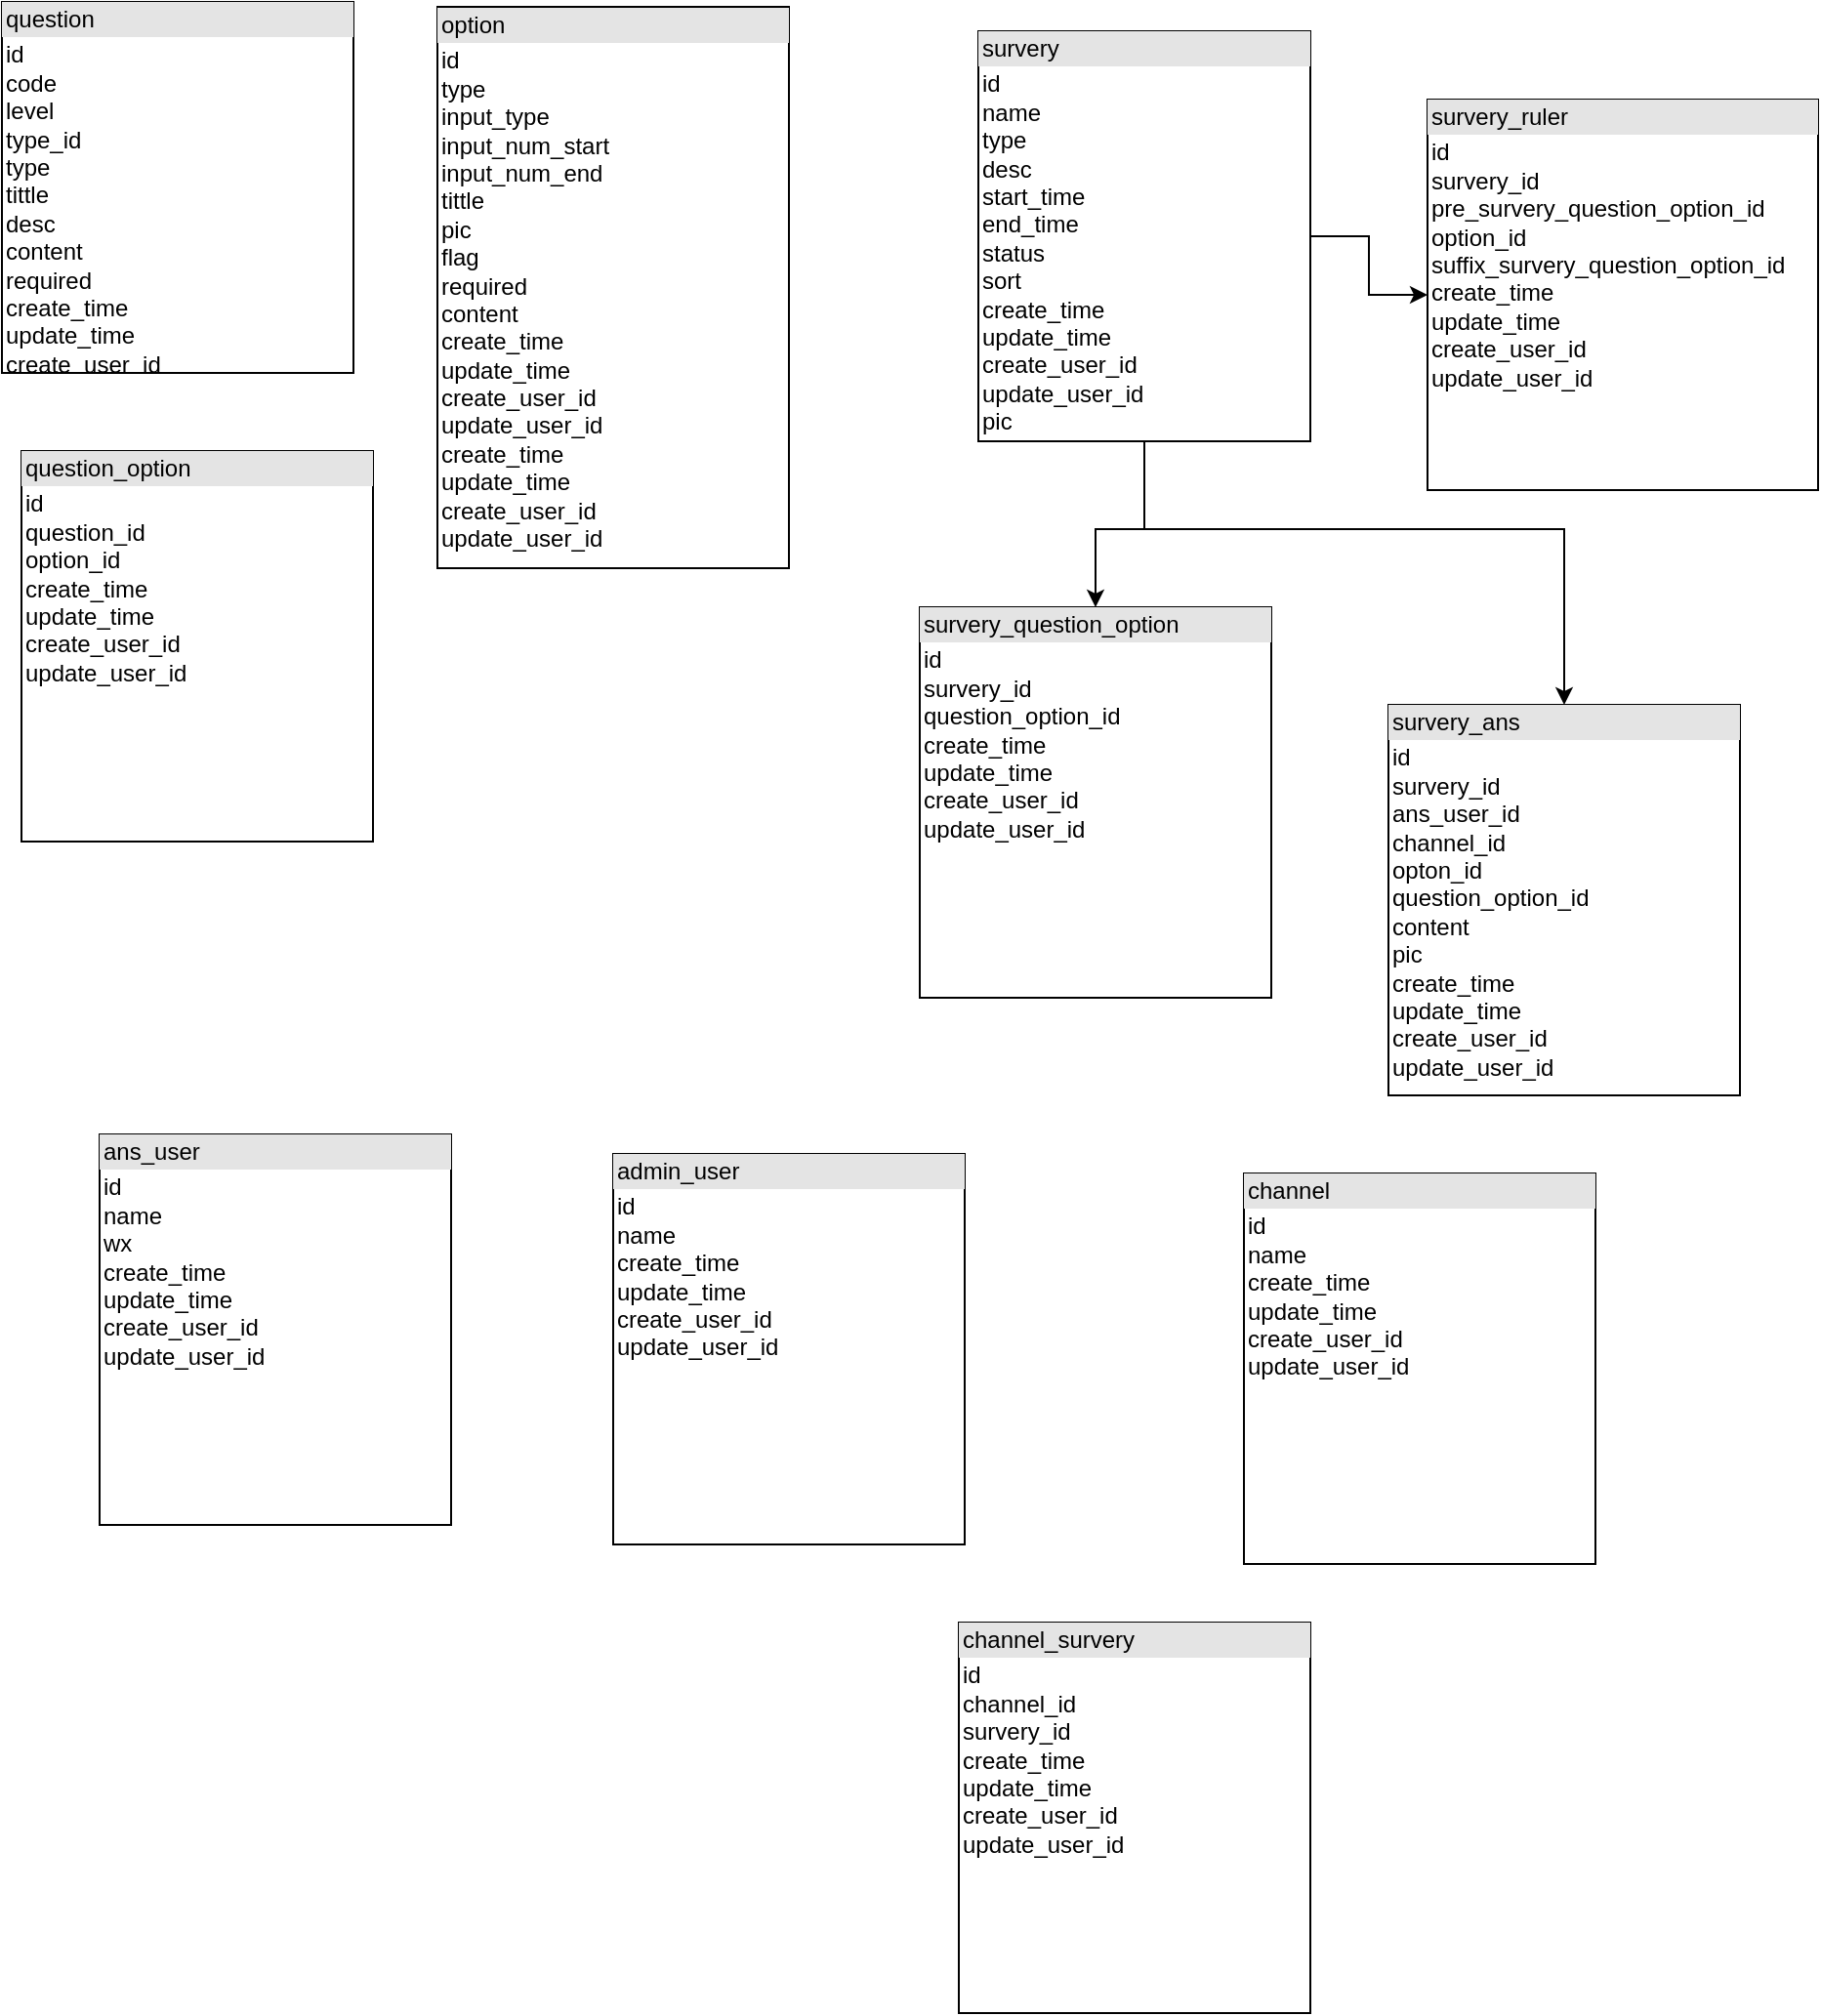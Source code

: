 <mxfile version="15.9.1" type="github">
  <diagram name="Page-1" id="efa7a0a1-bf9b-a30e-e6df-94a7791c09e9">
    <mxGraphModel dx="740" dy="516" grid="1" gridSize="10" guides="1" tooltips="1" connect="1" arrows="1" fold="1" page="1" pageScale="1" pageWidth="826" pageHeight="1169" background="none" math="0" shadow="0">
      <root>
        <mxCell id="0" />
        <mxCell id="1" parent="0" />
        <mxCell id="LbIQLFSFOZcf8yYngf2S-128" value="&lt;div style=&quot;box-sizing: border-box ; width: 100% ; background: #e4e4e4 ; padding: 2px&quot;&gt;question&lt;/div&gt;&lt;table style=&quot;width: 100% ; font-size: 1em&quot; cellpadding=&quot;2&quot; cellspacing=&quot;0&quot;&gt;&lt;tbody&gt;&lt;tr&gt;&lt;td&gt;id&lt;br&gt;code&lt;br&gt;level&lt;br&gt;type_id&lt;br&gt;type&lt;br&gt;tittle&lt;br&gt;desc&lt;br&gt;content&lt;br&gt;required&lt;br&gt;create_time&lt;br&gt;update_time&lt;br&gt;create_user_id&lt;br&gt;update_user_id&lt;br&gt;&lt;table cellpadding=&quot;2&quot; cellspacing=&quot;0&quot; style=&quot;font-size: 1em ; width: 180px&quot;&gt;&lt;tbody&gt;&lt;tr&gt;&lt;td&gt;&lt;br&gt;&lt;/td&gt;&lt;td&gt;&lt;br&gt;&lt;/td&gt;&lt;td&gt;&lt;br&gt;&lt;/td&gt;&lt;/tr&gt;&lt;/tbody&gt;&lt;/table&gt;&lt;/td&gt;&lt;td&gt;&lt;br&gt;&lt;/td&gt;&lt;/tr&gt;&lt;tr&gt;&lt;td&gt;&lt;br&gt;&lt;/td&gt;&lt;td&gt;&lt;br&gt;&lt;/td&gt;&lt;/tr&gt;&lt;/tbody&gt;&lt;/table&gt;" style="verticalAlign=top;align=left;overflow=fill;html=1;" parent="1" vertex="1">
          <mxGeometry x="10" y="20" width="180" height="190" as="geometry" />
        </mxCell>
        <mxCell id="LbIQLFSFOZcf8yYngf2S-129" value="&lt;div style=&quot;box-sizing: border-box ; width: 100% ; background: #e4e4e4 ; padding: 2px&quot;&gt;option&lt;/div&gt;&lt;table style=&quot;width: 100% ; font-size: 1em&quot; cellpadding=&quot;2&quot; cellspacing=&quot;0&quot;&gt;&lt;tbody&gt;&lt;tr&gt;&lt;td&gt;id&lt;br&gt;type&lt;br&gt;input_type&lt;br&gt;input_num_start&lt;br&gt;input_num_end&lt;br&gt;tittle&lt;br&gt;pic&lt;br&gt;flag&lt;br&gt;required&lt;br&gt;content&lt;br&gt;create_time&lt;br&gt;update_time&lt;br&gt;create_user_id&lt;br&gt;update_user_id&lt;br&gt;create_time&lt;br&gt;update_time&lt;br&gt;create_user_id&lt;br&gt;update_user_id&lt;br&gt;&lt;br&gt;&lt;br&gt;&lt;/td&gt;&lt;td&gt;&lt;br&gt;&lt;/td&gt;&lt;/tr&gt;&lt;tr&gt;&lt;td&gt;&lt;br&gt;&lt;/td&gt;&lt;td&gt;&lt;br&gt;&lt;/td&gt;&lt;/tr&gt;&lt;/tbody&gt;&lt;/table&gt;" style="verticalAlign=top;align=left;overflow=fill;html=1;" parent="1" vertex="1">
          <mxGeometry x="233" y="22.5" width="180" height="287.5" as="geometry" />
        </mxCell>
        <mxCell id="LbIQLFSFOZcf8yYngf2S-146" style="edgeStyle=orthogonalEdgeStyle;rounded=0;orthogonalLoop=1;jettySize=auto;html=1;" parent="1" source="LbIQLFSFOZcf8yYngf2S-131" target="LbIQLFSFOZcf8yYngf2S-132" edge="1">
          <mxGeometry relative="1" as="geometry">
            <Array as="points">
              <mxPoint x="595" y="290" />
              <mxPoint x="570" y="290" />
            </Array>
          </mxGeometry>
        </mxCell>
        <mxCell id="LbIQLFSFOZcf8yYngf2S-147" style="edgeStyle=orthogonalEdgeStyle;rounded=0;orthogonalLoop=1;jettySize=auto;html=1;" parent="1" source="LbIQLFSFOZcf8yYngf2S-131" target="LbIQLFSFOZcf8yYngf2S-134" edge="1">
          <mxGeometry relative="1" as="geometry" />
        </mxCell>
        <mxCell id="LbIQLFSFOZcf8yYngf2S-148" style="edgeStyle=orthogonalEdgeStyle;rounded=0;orthogonalLoop=1;jettySize=auto;html=1;exitX=0.5;exitY=1;exitDx=0;exitDy=0;" parent="1" source="LbIQLFSFOZcf8yYngf2S-131" target="LbIQLFSFOZcf8yYngf2S-137" edge="1">
          <mxGeometry relative="1" as="geometry">
            <Array as="points">
              <mxPoint x="595" y="290" />
              <mxPoint x="810" y="290" />
            </Array>
          </mxGeometry>
        </mxCell>
        <mxCell id="LbIQLFSFOZcf8yYngf2S-131" value="&lt;div style=&quot;box-sizing: border-box ; width: 100% ; background: #e4e4e4 ; padding: 2px&quot;&gt;survery&lt;/div&gt;&lt;table style=&quot;width: 100% ; font-size: 1em&quot; cellpadding=&quot;2&quot; cellspacing=&quot;0&quot;&gt;&lt;tbody&gt;&lt;tr&gt;&lt;td&gt;id&lt;span&gt; &lt;/span&gt;&lt;br&gt;name&lt;br&gt;type&lt;br&gt;desc&lt;br&gt;start_time&lt;br&gt;end_time&lt;br&gt;status&lt;br&gt;sort&lt;br&gt;create_time&lt;br&gt;update_time&lt;br&gt;create_user_id&lt;br&gt;update_user_id&lt;br&gt;pic&lt;span&gt;&lt;/span&gt;&lt;/td&gt;&lt;td&gt;&lt;br&gt;&lt;/td&gt;&lt;/tr&gt;&lt;tr&gt;&lt;td&gt;&lt;br&gt;&lt;/td&gt;&lt;td&gt;&lt;br&gt;&lt;/td&gt;&lt;/tr&gt;&lt;/tbody&gt;&lt;/table&gt;" style="verticalAlign=top;align=left;overflow=fill;html=1;" parent="1" vertex="1">
          <mxGeometry x="510" y="35" width="170" height="210" as="geometry" />
        </mxCell>
        <mxCell id="LbIQLFSFOZcf8yYngf2S-132" value="&lt;div style=&quot;box-sizing: border-box ; width: 100% ; background: #e4e4e4 ; padding: 2px&quot;&gt;survery_question_option&lt;/div&gt;&lt;table style=&quot;width: 100% ; font-size: 1em&quot; cellpadding=&quot;2&quot; cellspacing=&quot;0&quot;&gt;&lt;tbody&gt;&lt;tr&gt;&lt;td&gt;id&lt;span&gt; &lt;/span&gt;&lt;br&gt;survery_id&lt;br&gt;question_option_id&lt;br&gt;create_time&lt;br&gt;update_time&lt;br&gt;create_user_id&lt;br&gt;update_user_id&lt;span&gt;&lt;/span&gt;&lt;/td&gt;&lt;td&gt;&lt;br&gt;&lt;/td&gt;&lt;/tr&gt;&lt;tr&gt;&lt;td&gt;&lt;br&gt;&lt;/td&gt;&lt;td&gt;&lt;br&gt;&lt;/td&gt;&lt;/tr&gt;&lt;/tbody&gt;&lt;/table&gt;" style="verticalAlign=top;align=left;overflow=fill;html=1;" parent="1" vertex="1">
          <mxGeometry x="480" y="330" width="180" height="200" as="geometry" />
        </mxCell>
        <mxCell id="LbIQLFSFOZcf8yYngf2S-133" value="&lt;div style=&quot;box-sizing: border-box ; width: 100% ; background: #e4e4e4 ; padding: 2px&quot;&gt;question_option&lt;/div&gt;&lt;table style=&quot;width: 100% ; font-size: 1em&quot; cellpadding=&quot;2&quot; cellspacing=&quot;0&quot;&gt;&lt;tbody&gt;&lt;tr&gt;&lt;td&gt;id&lt;span&gt; &lt;/span&gt;&lt;br&gt;question_id&lt;br&gt;option_id&lt;br&gt;create_time&lt;br&gt;update_time&lt;br&gt;create_user_id&lt;br&gt;update_user_id&lt;span&gt;&lt;/span&gt;&lt;/td&gt;&lt;td&gt;&lt;br&gt;&lt;/td&gt;&lt;/tr&gt;&lt;tr&gt;&lt;td&gt;&lt;br&gt;&lt;/td&gt;&lt;td&gt;&lt;br&gt;&lt;/td&gt;&lt;/tr&gt;&lt;/tbody&gt;&lt;/table&gt;" style="verticalAlign=top;align=left;overflow=fill;html=1;" parent="1" vertex="1">
          <mxGeometry x="20" y="250" width="180" height="200" as="geometry" />
        </mxCell>
        <mxCell id="LbIQLFSFOZcf8yYngf2S-134" value="&lt;div style=&quot;box-sizing: border-box ; width: 100% ; background: #e4e4e4 ; padding: 2px&quot;&gt;survery_ruler&lt;/div&gt;&lt;table style=&quot;width: 100% ; font-size: 1em&quot; cellpadding=&quot;2&quot; cellspacing=&quot;0&quot;&gt;&lt;tbody&gt;&lt;tr&gt;&lt;td&gt;id&lt;span&gt; &lt;/span&gt;&lt;br&gt;survery_id&lt;br&gt;pre_survery_question_option_id&lt;br&gt;option_id&lt;br&gt;suffix_survery_question_option_id&lt;br&gt;create_time&lt;br&gt;update_time&lt;br&gt;create_user_id&lt;br&gt;update_user_id&lt;span&gt;&lt;/span&gt;&lt;/td&gt;&lt;td&gt;&lt;br&gt;&lt;/td&gt;&lt;/tr&gt;&lt;tr&gt;&lt;td&gt;&lt;br&gt;&lt;/td&gt;&lt;td&gt;&lt;br&gt;&lt;/td&gt;&lt;/tr&gt;&lt;/tbody&gt;&lt;/table&gt;" style="verticalAlign=top;align=left;overflow=fill;html=1;" parent="1" vertex="1">
          <mxGeometry x="740" y="70" width="200" height="200" as="geometry" />
        </mxCell>
        <mxCell id="LbIQLFSFOZcf8yYngf2S-137" value="&lt;div style=&quot;box-sizing: border-box ; width: 100% ; background: #e4e4e4 ; padding: 2px&quot;&gt;survery_ans&lt;/div&gt;&lt;table style=&quot;width: 100% ; font-size: 1em&quot; cellpadding=&quot;2&quot; cellspacing=&quot;0&quot;&gt;&lt;tbody&gt;&lt;tr&gt;&lt;td&gt;id&lt;span&gt; &lt;/span&gt;&lt;br&gt;survery_id&lt;br&gt;ans_user_id&lt;br&gt;channel_id&lt;br&gt;opton_id&lt;br&gt;question_option_id&lt;br&gt;content&lt;br&gt;pic&lt;br&gt;create_time&lt;br&gt;update_time&lt;br&gt;create_user_id&lt;br&gt;update_user_id&lt;span&gt;&lt;/span&gt;&lt;/td&gt;&lt;td&gt;&lt;br&gt;&lt;/td&gt;&lt;/tr&gt;&lt;tr&gt;&lt;td&gt;&lt;br&gt;&lt;/td&gt;&lt;td&gt;&lt;br&gt;&lt;/td&gt;&lt;/tr&gt;&lt;/tbody&gt;&lt;/table&gt;" style="verticalAlign=top;align=left;overflow=fill;html=1;" parent="1" vertex="1">
          <mxGeometry x="720" y="380" width="180" height="200" as="geometry" />
        </mxCell>
        <mxCell id="LbIQLFSFOZcf8yYngf2S-138" value="&lt;div style=&quot;box-sizing: border-box ; width: 100% ; background: #e4e4e4 ; padding: 2px&quot;&gt;admin_user&lt;/div&gt;&lt;table style=&quot;width: 100% ; font-size: 1em&quot; cellpadding=&quot;2&quot; cellspacing=&quot;0&quot;&gt;&lt;tbody&gt;&lt;tr&gt;&lt;td&gt;id&lt;span&gt; &lt;/span&gt;&lt;br&gt;name&lt;br&gt;create_time&lt;br&gt;update_time&lt;br&gt;create_user_id&lt;br&gt;update_user_id&lt;span&gt;&lt;/span&gt;&lt;/td&gt;&lt;td&gt;&lt;br&gt;&lt;/td&gt;&lt;/tr&gt;&lt;tr&gt;&lt;td&gt;&lt;br&gt;&lt;/td&gt;&lt;td&gt;&lt;br&gt;&lt;/td&gt;&lt;/tr&gt;&lt;/tbody&gt;&lt;/table&gt;" style="verticalAlign=top;align=left;overflow=fill;html=1;" parent="1" vertex="1">
          <mxGeometry x="323" y="610" width="180" height="200" as="geometry" />
        </mxCell>
        <mxCell id="LbIQLFSFOZcf8yYngf2S-139" value="&lt;div style=&quot;box-sizing: border-box ; width: 100% ; background: #e4e4e4 ; padding: 2px&quot;&gt;ans_user&lt;/div&gt;&lt;table style=&quot;width: 100% ; font-size: 1em&quot; cellpadding=&quot;2&quot; cellspacing=&quot;0&quot;&gt;&lt;tbody&gt;&lt;tr&gt;&lt;td&gt;id&lt;span&gt; &lt;/span&gt;&lt;br&gt;name&lt;br&gt;wx&lt;br&gt;create_time&lt;br&gt;update_time&lt;br&gt;create_user_id&lt;br&gt;update_user_id&lt;span&gt;&lt;/span&gt;&lt;/td&gt;&lt;td&gt;&lt;br&gt;&lt;/td&gt;&lt;/tr&gt;&lt;tr&gt;&lt;td&gt;&lt;br&gt;&lt;/td&gt;&lt;td&gt;&lt;br&gt;&lt;/td&gt;&lt;/tr&gt;&lt;/tbody&gt;&lt;/table&gt;" style="verticalAlign=top;align=left;overflow=fill;html=1;" parent="1" vertex="1">
          <mxGeometry x="60" y="600" width="180" height="200" as="geometry" />
        </mxCell>
        <mxCell id="LbIQLFSFOZcf8yYngf2S-151" value="&lt;div style=&quot;box-sizing: border-box ; width: 100% ; background: #e4e4e4 ; padding: 2px&quot;&gt;channel&lt;/div&gt;&lt;table style=&quot;width: 100% ; font-size: 1em&quot; cellpadding=&quot;2&quot; cellspacing=&quot;0&quot;&gt;&lt;tbody&gt;&lt;tr&gt;&lt;td&gt;id&lt;span&gt; &lt;/span&gt;&lt;br&gt;name&lt;br&gt;create_time&lt;br&gt;update_time&lt;br&gt;create_user_id&lt;br&gt;update_user_id&lt;span&gt;&lt;/span&gt;&lt;/td&gt;&lt;td&gt;&lt;br&gt;&lt;/td&gt;&lt;/tr&gt;&lt;tr&gt;&lt;td&gt;&lt;br&gt;&lt;/td&gt;&lt;td&gt;&lt;br&gt;&lt;/td&gt;&lt;/tr&gt;&lt;/tbody&gt;&lt;/table&gt;" style="verticalAlign=top;align=left;overflow=fill;html=1;" parent="1" vertex="1">
          <mxGeometry x="646" y="620" width="180" height="200" as="geometry" />
        </mxCell>
        <mxCell id="LbIQLFSFOZcf8yYngf2S-152" value="&lt;div style=&quot;box-sizing: border-box ; width: 100% ; background: #e4e4e4 ; padding: 2px&quot;&gt;channel_survery&lt;/div&gt;&lt;table style=&quot;width: 100% ; font-size: 1em&quot; cellpadding=&quot;2&quot; cellspacing=&quot;0&quot;&gt;&lt;tbody&gt;&lt;tr&gt;&lt;td&gt;id&lt;span&gt; &lt;/span&gt;&lt;br&gt;channel_id&lt;br&gt;survery_id&lt;br&gt;create_time&lt;br&gt;update_time&lt;br&gt;create_user_id&lt;br&gt;update_user_id&lt;span&gt;&lt;/span&gt;&lt;/td&gt;&lt;td&gt;&lt;br&gt;&lt;/td&gt;&lt;/tr&gt;&lt;tr&gt;&lt;td&gt;&lt;br&gt;&lt;/td&gt;&lt;td&gt;&lt;br&gt;&lt;/td&gt;&lt;/tr&gt;&lt;/tbody&gt;&lt;/table&gt;" style="verticalAlign=top;align=left;overflow=fill;html=1;" parent="1" vertex="1">
          <mxGeometry x="500" y="850" width="180" height="200" as="geometry" />
        </mxCell>
      </root>
    </mxGraphModel>
  </diagram>
</mxfile>
